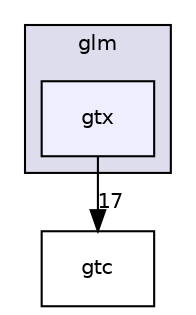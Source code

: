 digraph "lib/glm/gtx" {
  compound=true
  node [ fontsize="10", fontname="Helvetica"];
  edge [ labelfontsize="10", labelfontname="Helvetica"];
  subgraph clusterdir_942d916a788a48c882a9373a369b0e37 {
    graph [ bgcolor="#ddddee", pencolor="black", label="glm" fontname="Helvetica", fontsize="10", URL="dir_942d916a788a48c882a9373a369b0e37.html"]
  dir_c1f710119813753eda45c3a55f3d6d91 [shape=box, label="gtx", style="filled", fillcolor="#eeeeff", pencolor="black", URL="dir_c1f710119813753eda45c3a55f3d6d91.html"];
  }
  dir_daed007818ba760cde245b02e4c0e66f [shape=box label="gtc" URL="dir_daed007818ba760cde245b02e4c0e66f.html"];
  dir_c1f710119813753eda45c3a55f3d6d91->dir_daed007818ba760cde245b02e4c0e66f [headlabel="17", labeldistance=1.5 headhref="dir_000011_000010.html"];
}
